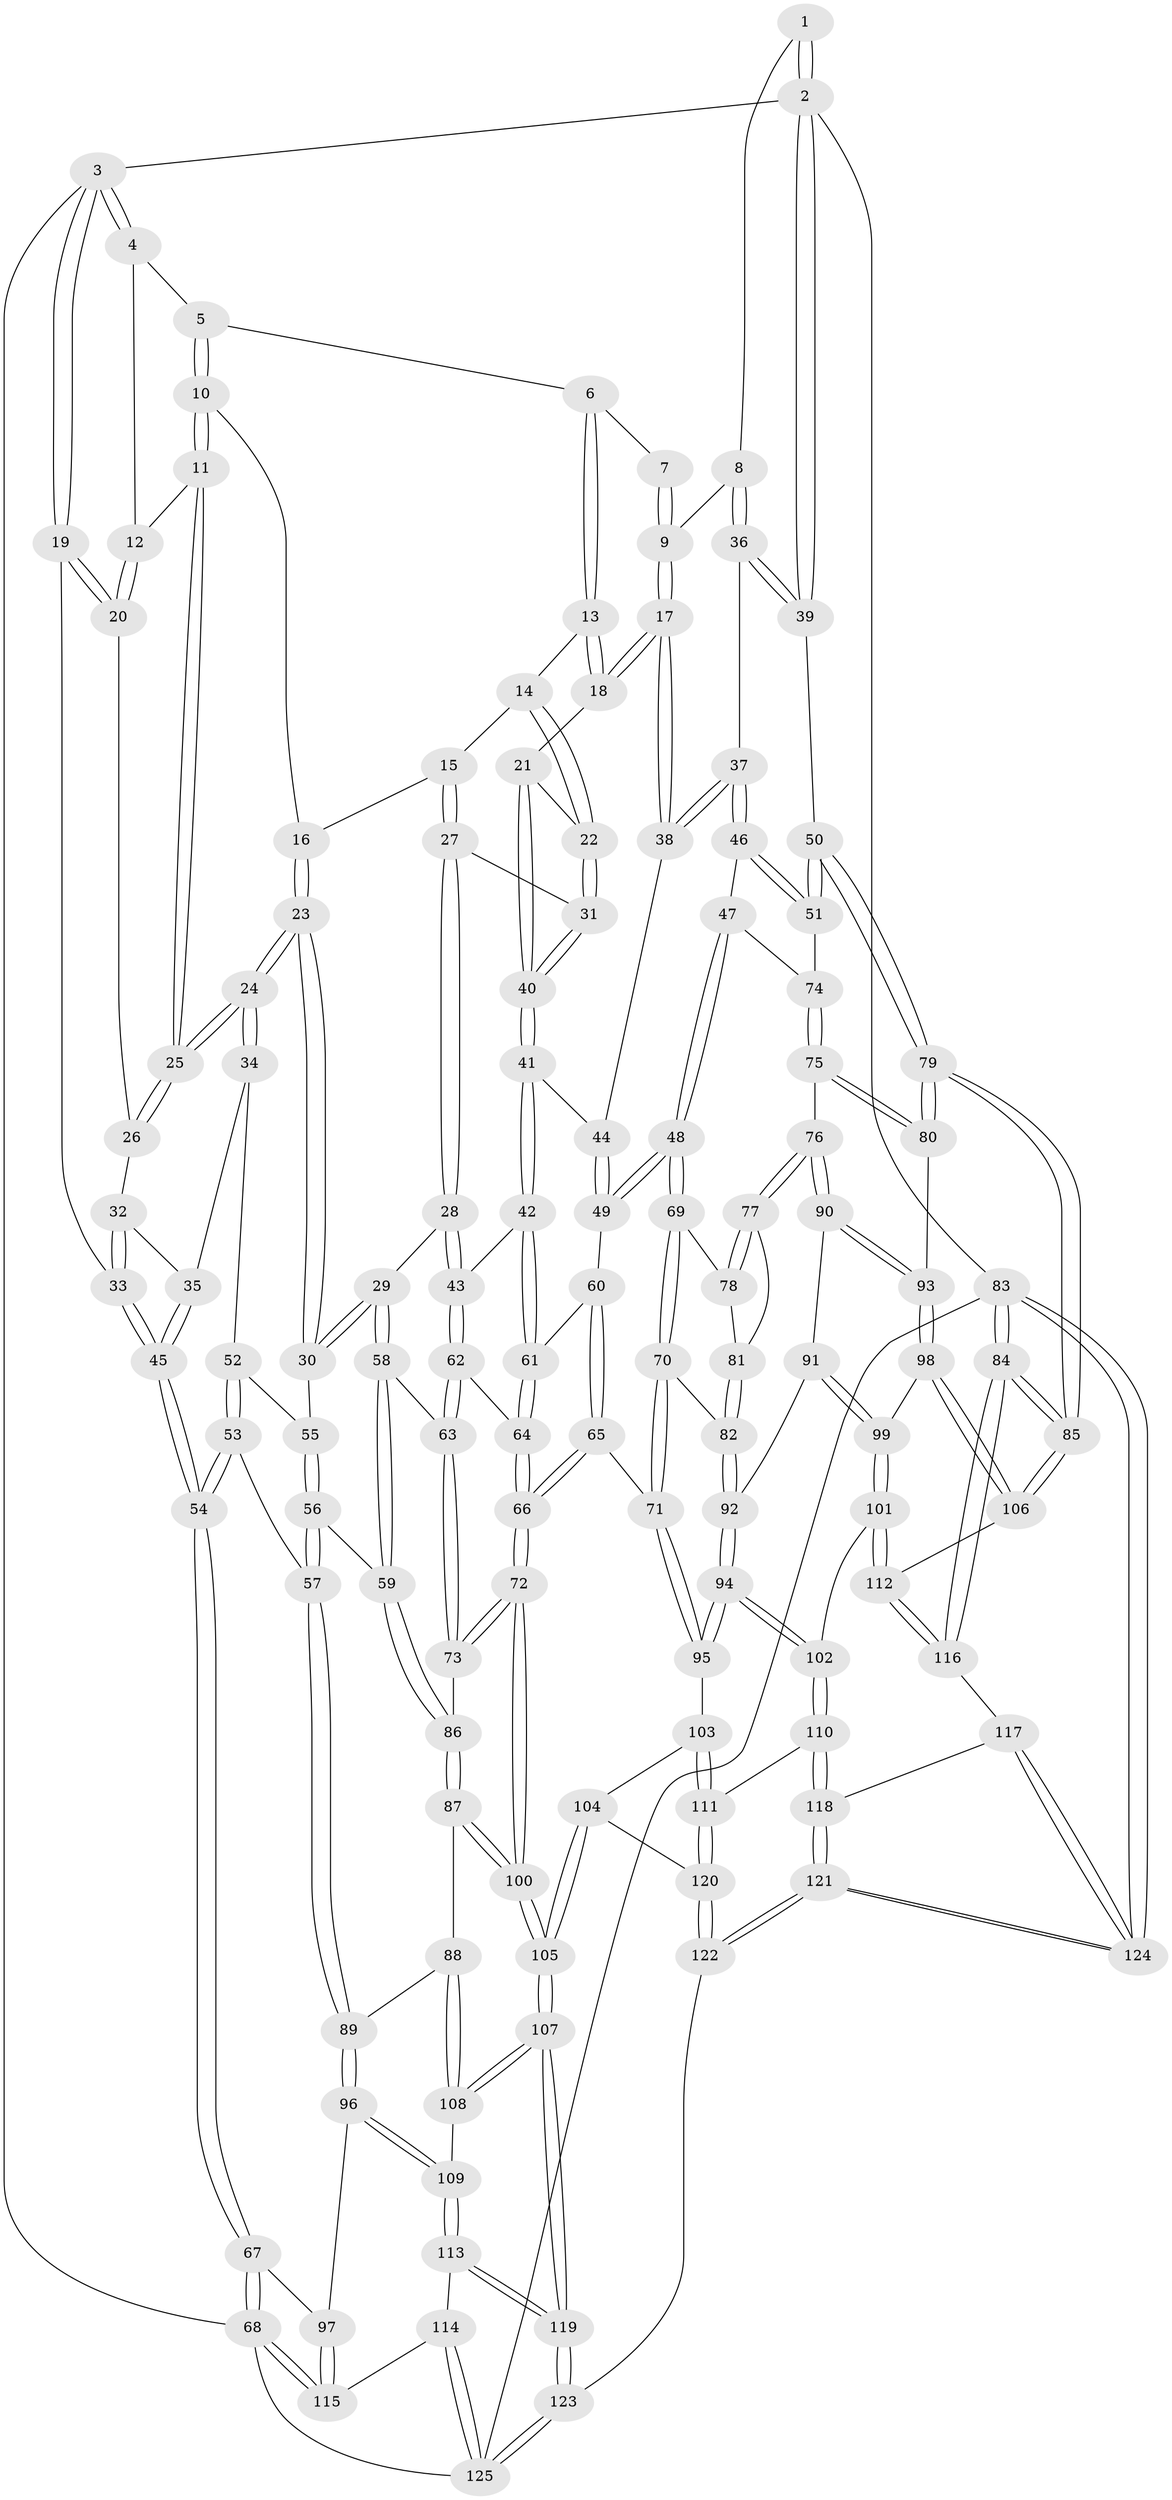// Generated by graph-tools (version 1.1) at 2025/03/03/09/25 03:03:18]
// undirected, 125 vertices, 309 edges
graph export_dot {
graph [start="1"]
  node [color=gray90,style=filled];
  1 [pos="+0.8638932452614132+0"];
  2 [pos="+1+0"];
  3 [pos="+0+0"];
  4 [pos="+0.2082778799616665+0"];
  5 [pos="+0.383637277996107+0"];
  6 [pos="+0.6336125900863562+0"];
  7 [pos="+0.7519403513850619+0"];
  8 [pos="+0.9325025231586843+0.11831904203027455"];
  9 [pos="+0.8067828139805845+0.08474669930247505"];
  10 [pos="+0.3900121947116839+0.0281103109260139"];
  11 [pos="+0.2711299053360844+0.11597454258578477"];
  12 [pos="+0.18569566549731042+0"];
  13 [pos="+0.6275294219775469+0.014780604835537744"];
  14 [pos="+0.5466193533042585+0.08196099245126139"];
  15 [pos="+0.46042658742692216+0.1216055275091878"];
  16 [pos="+0.4043147139546036+0.07074807958050569"];
  17 [pos="+0.7072531013636844+0.17951851111230324"];
  18 [pos="+0.6773731741140248+0.1497613939088428"];
  19 [pos="+0+0"];
  20 [pos="+0.1332784604711881+0.09354969323822282"];
  21 [pos="+0.6316720207077738+0.16651942534300943"];
  22 [pos="+0.5435547328828639+0.16767108575992565"];
  23 [pos="+0.2807873743179966+0.2696959868538841"];
  24 [pos="+0.26774414116434536+0.26013331011174673"];
  25 [pos="+0.25974662162556295+0.24428557401110318"];
  26 [pos="+0.13398121990522854+0.13441070904308133"];
  27 [pos="+0.46866552325365646+0.17409754285422366"];
  28 [pos="+0.3466312914138093+0.28063529726264197"];
  29 [pos="+0.29264855439115445+0.2831874217735663"];
  30 [pos="+0.28364936245187666+0.2733154227524767"];
  31 [pos="+0.501637635362444+0.19137276533132155"];
  32 [pos="+0.09605786803315007+0.15589120768859907"];
  33 [pos="+0+0.08297177189334796"];
  34 [pos="+0.09019994782765516+0.29940349817160633"];
  35 [pos="+0.05038767316598998+0.2681664352125803"];
  36 [pos="+0.941427451096301+0.13298525038839837"];
  37 [pos="+0.7832204194387199+0.24915607772011703"];
  38 [pos="+0.7222533277016202+0.21355620910834716"];
  39 [pos="+1+0.262753085139352"];
  40 [pos="+0.5352483185563558+0.25072366636604093"];
  41 [pos="+0.5422740355568441+0.3288873259061693"];
  42 [pos="+0.5321550415224768+0.34247729584555464"];
  43 [pos="+0.5167616537307287+0.35044793800697066"];
  44 [pos="+0.6414481246753231+0.29316645418054466"];
  45 [pos="+0+0.22880499934065304"];
  46 [pos="+0.8118997425911277+0.31114904956497547"];
  47 [pos="+0.7917539623784803+0.4263287943583829"];
  48 [pos="+0.7715182332614751+0.4383876396606645"];
  49 [pos="+0.7082939581057617+0.4293100352543474"];
  50 [pos="+1+0.2976016969956061"];
  51 [pos="+1+0.3132894463443434"];
  52 [pos="+0.08299008492398542+0.34842323923177504"];
  53 [pos="+0.015083964663501367+0.547612561543767"];
  54 [pos="+0+0.58768797450577"];
  55 [pos="+0.14723999785369532+0.37361326395796857"];
  56 [pos="+0.16856182822533924+0.5221961966913834"];
  57 [pos="+0.08606615859540213+0.5526156315390686"];
  58 [pos="+0.27866383694402186+0.48499363215530894"];
  59 [pos="+0.2749187248804202+0.4921048583964906"];
  60 [pos="+0.6696687892941715+0.4383368546034485"];
  61 [pos="+0.6384165760169257+0.43075282848807084"];
  62 [pos="+0.495744799457628+0.42056061875870515"];
  63 [pos="+0.46932118531277395+0.45186171439772427"];
  64 [pos="+0.5733473153410451+0.48774661599334684"];
  65 [pos="+0.5946833784942526+0.6286697941008295"];
  66 [pos="+0.5946244188121933+0.6286706065441453"];
  67 [pos="+0+0.6763339090577827"];
  68 [pos="+0+0.8205765768714901"];
  69 [pos="+0.7672737062649914+0.45612551082166347"];
  70 [pos="+0.6232413476605762+0.6255079538068814"];
  71 [pos="+0.5991937200798453+0.6296802790351014"];
  72 [pos="+0.5589493923906163+0.6399081264257563"];
  73 [pos="+0.510050203790226+0.6216081097821444"];
  74 [pos="+0.8501925057779954+0.45493164752311277"];
  75 [pos="+0.9366878784323502+0.582046129438335"];
  76 [pos="+0.9309043755431728+0.5851423284350942"];
  77 [pos="+0.9011145451497498+0.5859608410555185"];
  78 [pos="+0.7742800311874819+0.5400163732836963"];
  79 [pos="+1+0.6003180413954479"];
  80 [pos="+1+0.5970702705872709"];
  81 [pos="+0.7657072108572611+0.6060064200859433"];
  82 [pos="+0.7421414938000988+0.6369663619307682"];
  83 [pos="+1+1"];
  84 [pos="+1+0.8059053985477187"];
  85 [pos="+1+0.7344272530697757"];
  86 [pos="+0.36339784040759465+0.6316069759984831"];
  87 [pos="+0.3561767033288511+0.6507143865446143"];
  88 [pos="+0.3191518278292717+0.7106523092444941"];
  89 [pos="+0.2080134366842468+0.7410058686190311"];
  90 [pos="+0.8427737626935218+0.6879436478943164"];
  91 [pos="+0.8228916210180456+0.6947998385763939"];
  92 [pos="+0.782304352576013+0.6904483161555498"];
  93 [pos="+0.9028998724304925+0.7350693842743976"];
  94 [pos="+0.738825630968168+0.7884329204917501"];
  95 [pos="+0.6860027476547237+0.7776478818649835"];
  96 [pos="+0.18098011107801268+0.7987815200091489"];
  97 [pos="+0.16087951877733425+0.8110143148214928"];
  98 [pos="+0.9152231578332963+0.7922483643540517"];
  99 [pos="+0.8495253655506821+0.7931839118351276"];
  100 [pos="+0.5104875644863904+0.845563926236157"];
  101 [pos="+0.7865801647680889+0.8353632004076605"];
  102 [pos="+0.7734858944536572+0.8392288248409965"];
  103 [pos="+0.6576839927748765+0.8023925808358587"];
  104 [pos="+0.5520743646289602+0.8676069684837342"];
  105 [pos="+0.5093369974517515+0.8658674635049799"];
  106 [pos="+0.9312250651551549+0.8028275658619978"];
  107 [pos="+0.4786626215846823+0.8944970691008768"];
  108 [pos="+0.3603657925321366+0.8239800799108298"];
  109 [pos="+0.27135141619732034+0.8691579044971135"];
  110 [pos="+0.7569822669972027+0.9063201781815092"];
  111 [pos="+0.7061764449940977+0.9167050785538402"];
  112 [pos="+0.9100770060649958+0.8842242427688469"];
  113 [pos="+0.2684857808605778+0.9057284149351622"];
  114 [pos="+0.13183167220948466+0.9700930081285208"];
  115 [pos="+0.11419469526951015+0.9383076540394046"];
  116 [pos="+0.9179108109635802+0.9367703013378542"];
  117 [pos="+0.906610906165826+0.9589776569767534"];
  118 [pos="+0.7676820091173933+0.9200321684970405"];
  119 [pos="+0.4214384277896009+1"];
  120 [pos="+0.6726044431755511+0.9276331142001163"];
  121 [pos="+0.7641621677498645+1"];
  122 [pos="+0.6154715697247877+1"];
  123 [pos="+0.41879297229135626+1"];
  124 [pos="+0.9783579639759085+1"];
  125 [pos="+0.19455096253513032+1"];
  1 -- 2;
  1 -- 2;
  1 -- 8;
  2 -- 3;
  2 -- 39;
  2 -- 39;
  2 -- 83;
  3 -- 4;
  3 -- 4;
  3 -- 19;
  3 -- 19;
  3 -- 68;
  4 -- 5;
  4 -- 12;
  5 -- 6;
  5 -- 10;
  5 -- 10;
  6 -- 7;
  6 -- 13;
  6 -- 13;
  7 -- 9;
  7 -- 9;
  8 -- 9;
  8 -- 36;
  8 -- 36;
  9 -- 17;
  9 -- 17;
  10 -- 11;
  10 -- 11;
  10 -- 16;
  11 -- 12;
  11 -- 25;
  11 -- 25;
  12 -- 20;
  12 -- 20;
  13 -- 14;
  13 -- 18;
  13 -- 18;
  14 -- 15;
  14 -- 22;
  14 -- 22;
  15 -- 16;
  15 -- 27;
  15 -- 27;
  16 -- 23;
  16 -- 23;
  17 -- 18;
  17 -- 18;
  17 -- 38;
  17 -- 38;
  18 -- 21;
  19 -- 20;
  19 -- 20;
  19 -- 33;
  20 -- 26;
  21 -- 22;
  21 -- 40;
  21 -- 40;
  22 -- 31;
  22 -- 31;
  23 -- 24;
  23 -- 24;
  23 -- 30;
  23 -- 30;
  24 -- 25;
  24 -- 25;
  24 -- 34;
  24 -- 34;
  25 -- 26;
  25 -- 26;
  26 -- 32;
  27 -- 28;
  27 -- 28;
  27 -- 31;
  28 -- 29;
  28 -- 43;
  28 -- 43;
  29 -- 30;
  29 -- 30;
  29 -- 58;
  29 -- 58;
  30 -- 55;
  31 -- 40;
  31 -- 40;
  32 -- 33;
  32 -- 33;
  32 -- 35;
  33 -- 45;
  33 -- 45;
  34 -- 35;
  34 -- 52;
  35 -- 45;
  35 -- 45;
  36 -- 37;
  36 -- 39;
  36 -- 39;
  37 -- 38;
  37 -- 38;
  37 -- 46;
  37 -- 46;
  38 -- 44;
  39 -- 50;
  40 -- 41;
  40 -- 41;
  41 -- 42;
  41 -- 42;
  41 -- 44;
  42 -- 43;
  42 -- 61;
  42 -- 61;
  43 -- 62;
  43 -- 62;
  44 -- 49;
  44 -- 49;
  45 -- 54;
  45 -- 54;
  46 -- 47;
  46 -- 51;
  46 -- 51;
  47 -- 48;
  47 -- 48;
  47 -- 74;
  48 -- 49;
  48 -- 49;
  48 -- 69;
  48 -- 69;
  49 -- 60;
  50 -- 51;
  50 -- 51;
  50 -- 79;
  50 -- 79;
  51 -- 74;
  52 -- 53;
  52 -- 53;
  52 -- 55;
  53 -- 54;
  53 -- 54;
  53 -- 57;
  54 -- 67;
  54 -- 67;
  55 -- 56;
  55 -- 56;
  56 -- 57;
  56 -- 57;
  56 -- 59;
  57 -- 89;
  57 -- 89;
  58 -- 59;
  58 -- 59;
  58 -- 63;
  59 -- 86;
  59 -- 86;
  60 -- 61;
  60 -- 65;
  60 -- 65;
  61 -- 64;
  61 -- 64;
  62 -- 63;
  62 -- 63;
  62 -- 64;
  63 -- 73;
  63 -- 73;
  64 -- 66;
  64 -- 66;
  65 -- 66;
  65 -- 66;
  65 -- 71;
  66 -- 72;
  66 -- 72;
  67 -- 68;
  67 -- 68;
  67 -- 97;
  68 -- 115;
  68 -- 115;
  68 -- 125;
  69 -- 70;
  69 -- 70;
  69 -- 78;
  70 -- 71;
  70 -- 71;
  70 -- 82;
  71 -- 95;
  71 -- 95;
  72 -- 73;
  72 -- 73;
  72 -- 100;
  72 -- 100;
  73 -- 86;
  74 -- 75;
  74 -- 75;
  75 -- 76;
  75 -- 80;
  75 -- 80;
  76 -- 77;
  76 -- 77;
  76 -- 90;
  76 -- 90;
  77 -- 78;
  77 -- 78;
  77 -- 81;
  78 -- 81;
  79 -- 80;
  79 -- 80;
  79 -- 85;
  79 -- 85;
  80 -- 93;
  81 -- 82;
  81 -- 82;
  82 -- 92;
  82 -- 92;
  83 -- 84;
  83 -- 84;
  83 -- 124;
  83 -- 124;
  83 -- 125;
  84 -- 85;
  84 -- 85;
  84 -- 116;
  84 -- 116;
  85 -- 106;
  85 -- 106;
  86 -- 87;
  86 -- 87;
  87 -- 88;
  87 -- 100;
  87 -- 100;
  88 -- 89;
  88 -- 108;
  88 -- 108;
  89 -- 96;
  89 -- 96;
  90 -- 91;
  90 -- 93;
  90 -- 93;
  91 -- 92;
  91 -- 99;
  91 -- 99;
  92 -- 94;
  92 -- 94;
  93 -- 98;
  93 -- 98;
  94 -- 95;
  94 -- 95;
  94 -- 102;
  94 -- 102;
  95 -- 103;
  96 -- 97;
  96 -- 109;
  96 -- 109;
  97 -- 115;
  97 -- 115;
  98 -- 99;
  98 -- 106;
  98 -- 106;
  99 -- 101;
  99 -- 101;
  100 -- 105;
  100 -- 105;
  101 -- 102;
  101 -- 112;
  101 -- 112;
  102 -- 110;
  102 -- 110;
  103 -- 104;
  103 -- 111;
  103 -- 111;
  104 -- 105;
  104 -- 105;
  104 -- 120;
  105 -- 107;
  105 -- 107;
  106 -- 112;
  107 -- 108;
  107 -- 108;
  107 -- 119;
  107 -- 119;
  108 -- 109;
  109 -- 113;
  109 -- 113;
  110 -- 111;
  110 -- 118;
  110 -- 118;
  111 -- 120;
  111 -- 120;
  112 -- 116;
  112 -- 116;
  113 -- 114;
  113 -- 119;
  113 -- 119;
  114 -- 115;
  114 -- 125;
  114 -- 125;
  116 -- 117;
  117 -- 118;
  117 -- 124;
  117 -- 124;
  118 -- 121;
  118 -- 121;
  119 -- 123;
  119 -- 123;
  120 -- 122;
  120 -- 122;
  121 -- 122;
  121 -- 122;
  121 -- 124;
  121 -- 124;
  122 -- 123;
  123 -- 125;
  123 -- 125;
}
